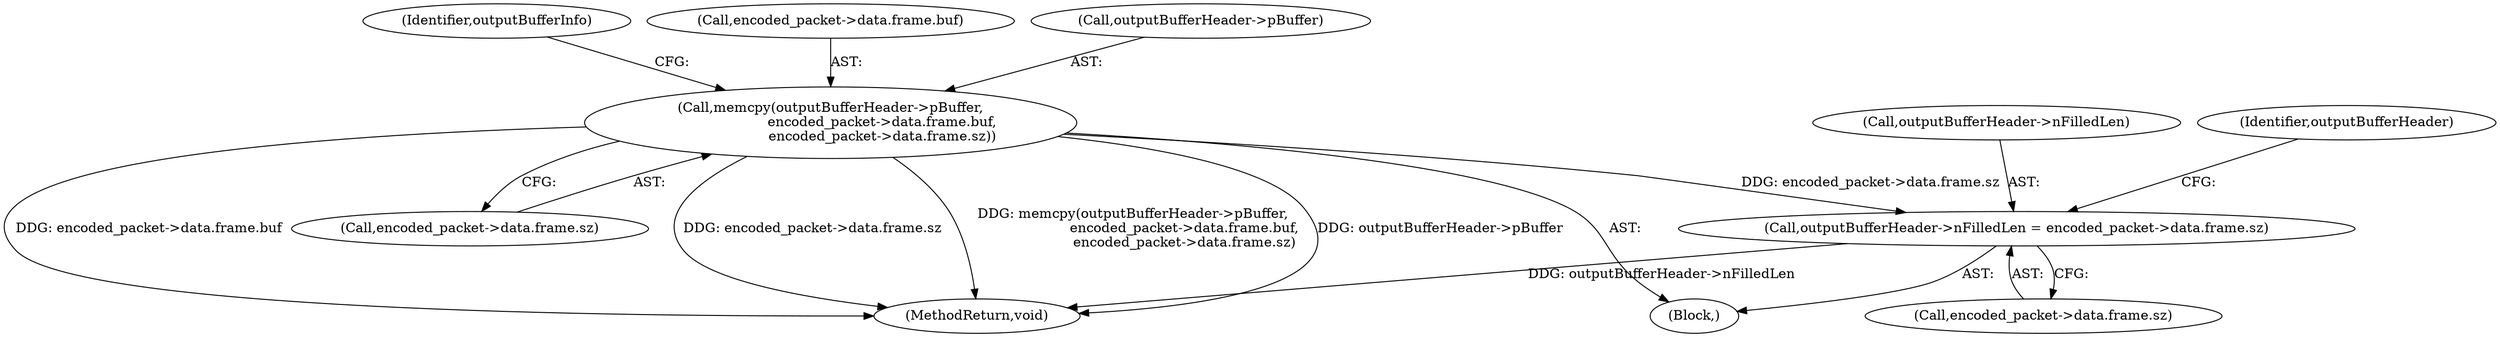 digraph "0_Android_7fd96ebfc4c9da496c59d7c45e1f62be178e626d@API" {
"1000463" [label="(Call,memcpy(outputBufferHeader->pBuffer,\n                        encoded_packet->data.frame.buf,\n                        encoded_packet->data.frame.sz))"];
"1000452" [label="(Call,outputBufferHeader->nFilledLen = encoded_packet->data.frame.sz)"];
"1000483" [label="(Identifier,outputBufferInfo)"];
"1000511" [label="(MethodReturn,void)"];
"1000452" [label="(Call,outputBufferHeader->nFilledLen = encoded_packet->data.frame.sz)"];
"1000463" [label="(Call,memcpy(outputBufferHeader->pBuffer,\n                        encoded_packet->data.frame.buf,\n                        encoded_packet->data.frame.sz))"];
"1000467" [label="(Call,encoded_packet->data.frame.buf)"];
"1000464" [label="(Call,outputBufferHeader->pBuffer)"];
"1000453" [label="(Call,outputBufferHeader->nFilledLen)"];
"1000415" [label="(Block,)"];
"1000474" [label="(Call,encoded_packet->data.frame.sz)"];
"1000465" [label="(Identifier,outputBufferHeader)"];
"1000456" [label="(Call,encoded_packet->data.frame.sz)"];
"1000463" -> "1000415"  [label="AST: "];
"1000463" -> "1000474"  [label="CFG: "];
"1000464" -> "1000463"  [label="AST: "];
"1000467" -> "1000463"  [label="AST: "];
"1000474" -> "1000463"  [label="AST: "];
"1000483" -> "1000463"  [label="CFG: "];
"1000463" -> "1000511"  [label="DDG: memcpy(outputBufferHeader->pBuffer,\n                        encoded_packet->data.frame.buf,\n                        encoded_packet->data.frame.sz)"];
"1000463" -> "1000511"  [label="DDG: encoded_packet->data.frame.buf"];
"1000463" -> "1000511"  [label="DDG: encoded_packet->data.frame.sz"];
"1000463" -> "1000511"  [label="DDG: outputBufferHeader->pBuffer"];
"1000463" -> "1000452"  [label="DDG: encoded_packet->data.frame.sz"];
"1000452" -> "1000415"  [label="AST: "];
"1000452" -> "1000456"  [label="CFG: "];
"1000453" -> "1000452"  [label="AST: "];
"1000456" -> "1000452"  [label="AST: "];
"1000465" -> "1000452"  [label="CFG: "];
"1000452" -> "1000511"  [label="DDG: outputBufferHeader->nFilledLen"];
}
